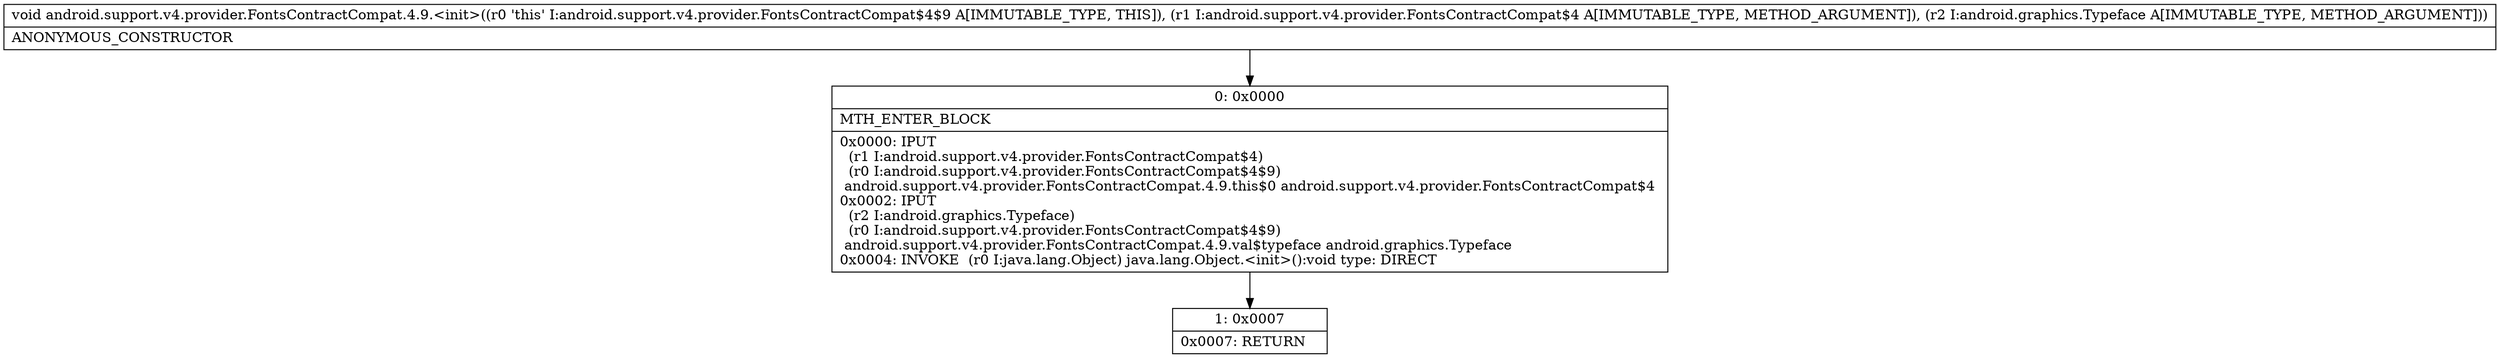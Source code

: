 digraph "CFG forandroid.support.v4.provider.FontsContractCompat.4.9.\<init\>(Landroid\/support\/v4\/provider\/FontsContractCompat$4;Landroid\/graphics\/Typeface;)V" {
Node_0 [shape=record,label="{0\:\ 0x0000|MTH_ENTER_BLOCK\l|0x0000: IPUT  \l  (r1 I:android.support.v4.provider.FontsContractCompat$4)\l  (r0 I:android.support.v4.provider.FontsContractCompat$4$9)\l android.support.v4.provider.FontsContractCompat.4.9.this$0 android.support.v4.provider.FontsContractCompat$4 \l0x0002: IPUT  \l  (r2 I:android.graphics.Typeface)\l  (r0 I:android.support.v4.provider.FontsContractCompat$4$9)\l android.support.v4.provider.FontsContractCompat.4.9.val$typeface android.graphics.Typeface \l0x0004: INVOKE  (r0 I:java.lang.Object) java.lang.Object.\<init\>():void type: DIRECT \l}"];
Node_1 [shape=record,label="{1\:\ 0x0007|0x0007: RETURN   \l}"];
MethodNode[shape=record,label="{void android.support.v4.provider.FontsContractCompat.4.9.\<init\>((r0 'this' I:android.support.v4.provider.FontsContractCompat$4$9 A[IMMUTABLE_TYPE, THIS]), (r1 I:android.support.v4.provider.FontsContractCompat$4 A[IMMUTABLE_TYPE, METHOD_ARGUMENT]), (r2 I:android.graphics.Typeface A[IMMUTABLE_TYPE, METHOD_ARGUMENT]))  | ANONYMOUS_CONSTRUCTOR\l}"];
MethodNode -> Node_0;
Node_0 -> Node_1;
}

